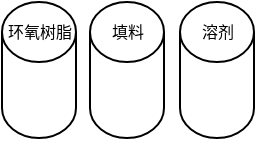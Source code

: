 <mxfile version="27.1.4">
  <diagram name="第 1 页" id="NM45Fy-Pm7l9fKpPG5w4">
    <mxGraphModel dx="331" dy="191" grid="0" gridSize="10" guides="1" tooltips="1" connect="1" arrows="1" fold="1" page="1" pageScale="1" pageWidth="900" pageHeight="1600" math="0" shadow="0">
      <root>
        <mxCell id="0" />
        <mxCell id="1" parent="0" />
        <mxCell id="Wi9fWY7tMc1d5rnaZym0-1" value="" style="shape=cylinder3;whiteSpace=wrap;html=1;boundedLbl=1;backgroundOutline=1;size=15;" vertex="1" parent="1">
          <mxGeometry x="24" y="19" width="37" height="68" as="geometry" />
        </mxCell>
        <mxCell id="Wi9fWY7tMc1d5rnaZym0-3" value="&lt;font style=&quot;font-size: 8px;&quot;&gt;环氧树脂&lt;/font&gt;" style="text;html=1;align=center;verticalAlign=middle;whiteSpace=wrap;rounded=0;" vertex="1" parent="1">
          <mxGeometry x="26" y="24" width="34" height="18" as="geometry" />
        </mxCell>
        <mxCell id="Wi9fWY7tMc1d5rnaZym0-4" value="" style="shape=cylinder3;whiteSpace=wrap;html=1;boundedLbl=1;backgroundOutline=1;size=15;" vertex="1" parent="1">
          <mxGeometry x="68" y="19" width="37" height="68" as="geometry" />
        </mxCell>
        <mxCell id="Wi9fWY7tMc1d5rnaZym0-5" value="&lt;span style=&quot;font-size: 8px;&quot;&gt;填料&lt;/span&gt;" style="text;html=1;align=center;verticalAlign=middle;whiteSpace=wrap;rounded=0;" vertex="1" parent="1">
          <mxGeometry x="70" y="24" width="34" height="18" as="geometry" />
        </mxCell>
        <mxCell id="Wi9fWY7tMc1d5rnaZym0-7" value="" style="shape=cylinder3;whiteSpace=wrap;html=1;boundedLbl=1;backgroundOutline=1;size=15;" vertex="1" parent="1">
          <mxGeometry x="113" y="19" width="37" height="68" as="geometry" />
        </mxCell>
        <mxCell id="Wi9fWY7tMc1d5rnaZym0-8" value="&lt;span style=&quot;font-size: 8px;&quot;&gt;溶剂&lt;/span&gt;" style="text;html=1;align=center;verticalAlign=middle;whiteSpace=wrap;rounded=0;" vertex="1" parent="1">
          <mxGeometry x="115" y="24" width="34" height="18" as="geometry" />
        </mxCell>
      </root>
    </mxGraphModel>
  </diagram>
</mxfile>
